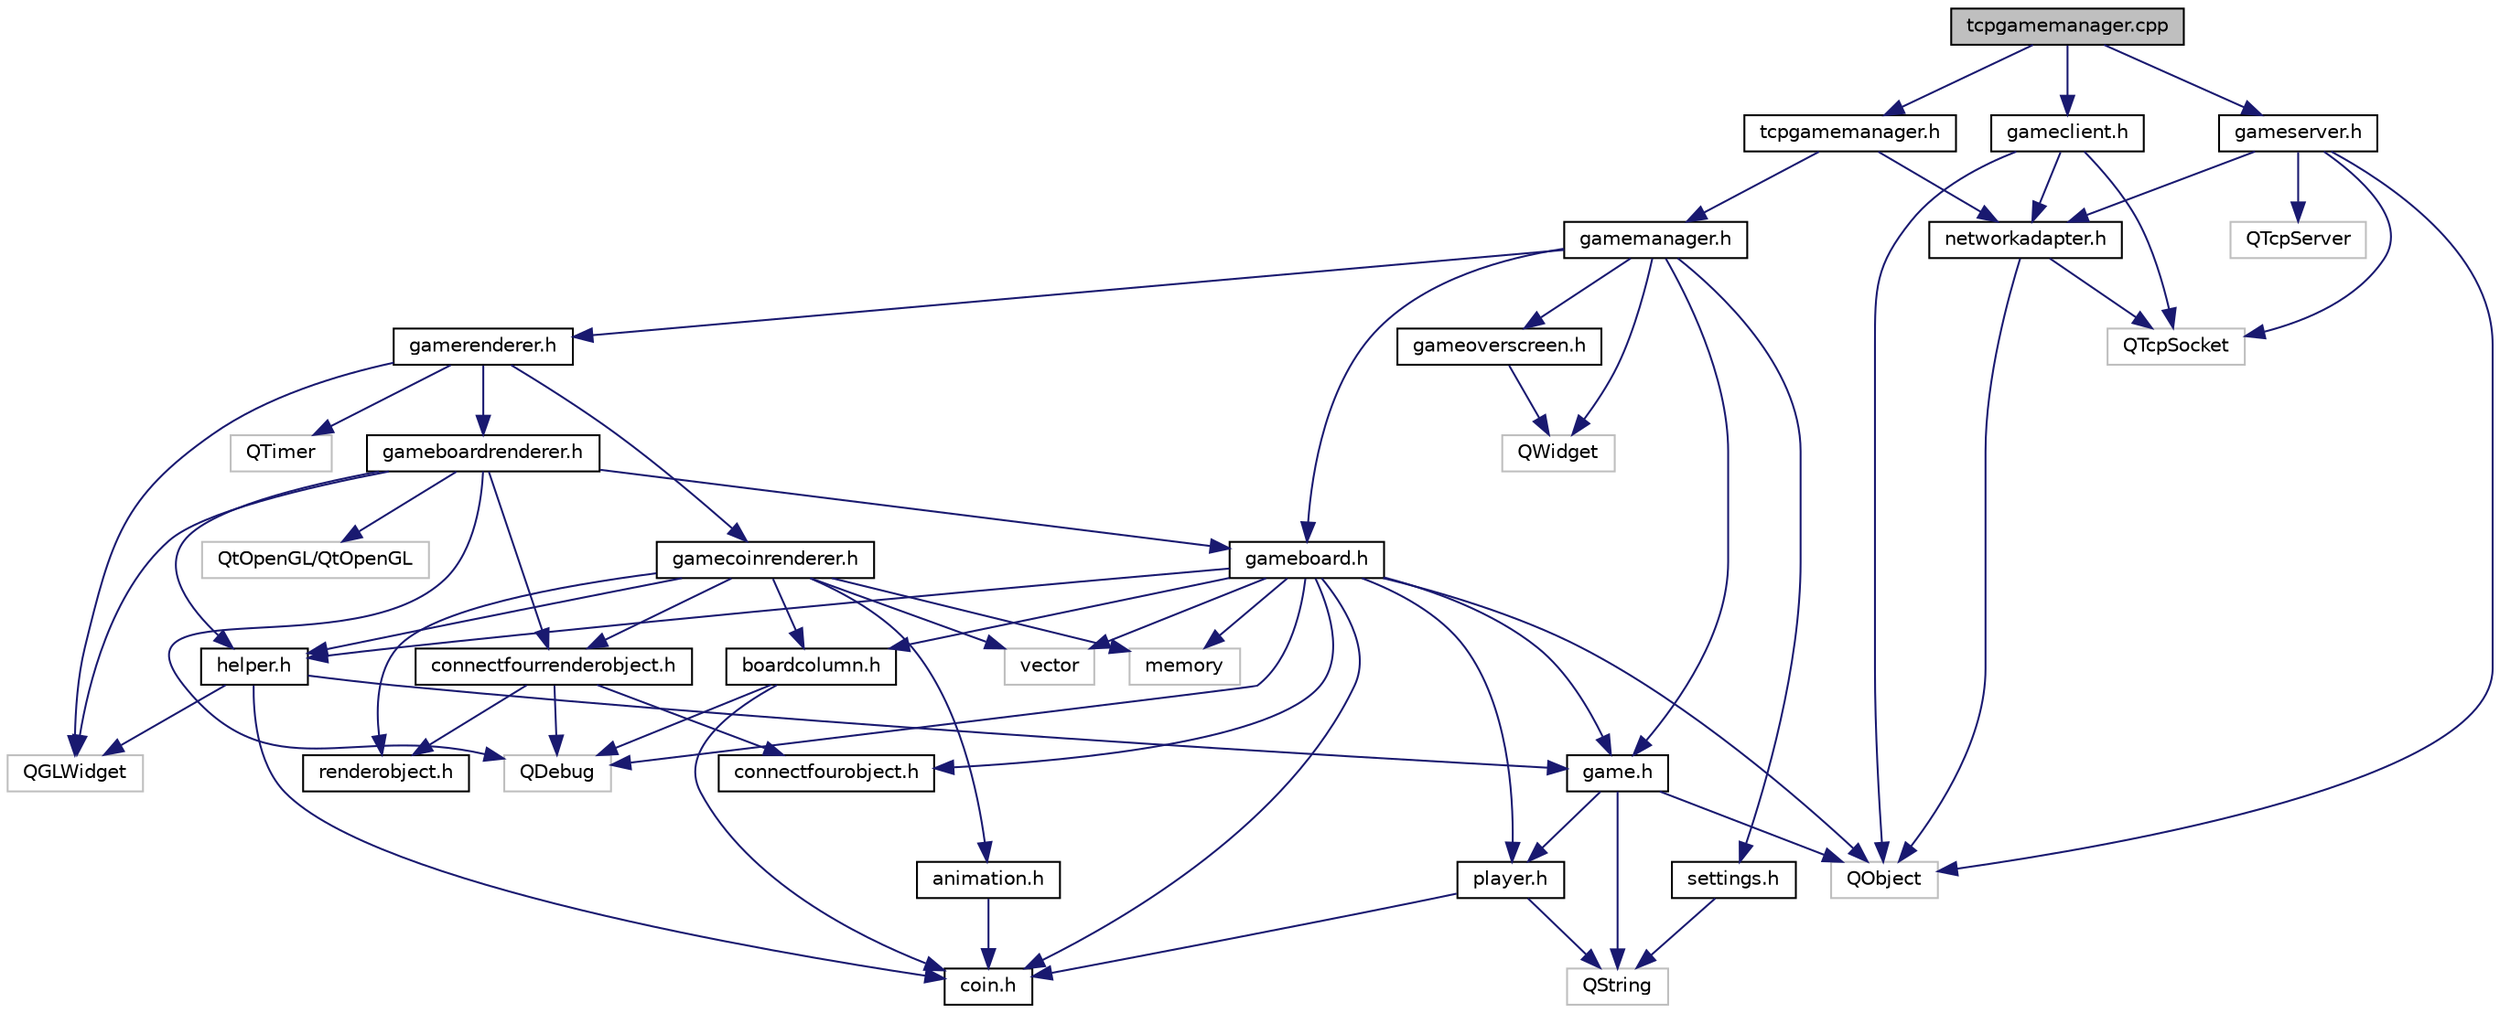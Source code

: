 digraph "tcpgamemanager.cpp"
{
  edge [fontname="Helvetica",fontsize="10",labelfontname="Helvetica",labelfontsize="10"];
  node [fontname="Helvetica",fontsize="10",shape=record];
  Node1 [label="tcpgamemanager.cpp",height=0.2,width=0.4,color="black", fillcolor="grey75", style="filled" fontcolor="black"];
  Node1 -> Node2 [color="midnightblue",fontsize="10",style="solid",fontname="Helvetica"];
  Node2 [label="tcpgamemanager.h",height=0.2,width=0.4,color="black", fillcolor="white", style="filled",URL="$tcpgamemanager_8h.html"];
  Node2 -> Node3 [color="midnightblue",fontsize="10",style="solid",fontname="Helvetica"];
  Node3 [label="gamemanager.h",height=0.2,width=0.4,color="black", fillcolor="white", style="filled",URL="$gamemanager_8h.html"];
  Node3 -> Node4 [color="midnightblue",fontsize="10",style="solid",fontname="Helvetica"];
  Node4 [label="QWidget",height=0.2,width=0.4,color="grey75", fillcolor="white", style="filled"];
  Node3 -> Node5 [color="midnightblue",fontsize="10",style="solid",fontname="Helvetica"];
  Node5 [label="game.h",height=0.2,width=0.4,color="black", fillcolor="white", style="filled",URL="$game_8h.html"];
  Node5 -> Node6 [color="midnightblue",fontsize="10",style="solid",fontname="Helvetica"];
  Node6 [label="QObject",height=0.2,width=0.4,color="grey75", fillcolor="white", style="filled"];
  Node5 -> Node7 [color="midnightblue",fontsize="10",style="solid",fontname="Helvetica"];
  Node7 [label="QString",height=0.2,width=0.4,color="grey75", fillcolor="white", style="filled"];
  Node5 -> Node8 [color="midnightblue",fontsize="10",style="solid",fontname="Helvetica"];
  Node8 [label="player.h",height=0.2,width=0.4,color="black", fillcolor="white", style="filled",URL="$player_8h.html"];
  Node8 -> Node7 [color="midnightblue",fontsize="10",style="solid",fontname="Helvetica"];
  Node8 -> Node9 [color="midnightblue",fontsize="10",style="solid",fontname="Helvetica"];
  Node9 [label="coin.h",height=0.2,width=0.4,color="black", fillcolor="white", style="filled",URL="$coin_8h.html"];
  Node3 -> Node10 [color="midnightblue",fontsize="10",style="solid",fontname="Helvetica"];
  Node10 [label="gameboard.h",height=0.2,width=0.4,color="black", fillcolor="white", style="filled",URL="$gameboard_8h.html"];
  Node10 -> Node11 [color="midnightblue",fontsize="10",style="solid",fontname="Helvetica"];
  Node11 [label="vector",height=0.2,width=0.4,color="grey75", fillcolor="white", style="filled"];
  Node10 -> Node12 [color="midnightblue",fontsize="10",style="solid",fontname="Helvetica"];
  Node12 [label="memory",height=0.2,width=0.4,color="grey75", fillcolor="white", style="filled"];
  Node10 -> Node6 [color="midnightblue",fontsize="10",style="solid",fontname="Helvetica"];
  Node10 -> Node13 [color="midnightblue",fontsize="10",style="solid",fontname="Helvetica"];
  Node13 [label="QDebug",height=0.2,width=0.4,color="grey75", fillcolor="white", style="filled"];
  Node10 -> Node9 [color="midnightblue",fontsize="10",style="solid",fontname="Helvetica"];
  Node10 -> Node5 [color="midnightblue",fontsize="10",style="solid",fontname="Helvetica"];
  Node10 -> Node14 [color="midnightblue",fontsize="10",style="solid",fontname="Helvetica"];
  Node14 [label="helper.h",height=0.2,width=0.4,color="black", fillcolor="white", style="filled",URL="$helper_8h.html"];
  Node14 -> Node15 [color="midnightblue",fontsize="10",style="solid",fontname="Helvetica"];
  Node15 [label="QGLWidget",height=0.2,width=0.4,color="grey75", fillcolor="white", style="filled"];
  Node14 -> Node9 [color="midnightblue",fontsize="10",style="solid",fontname="Helvetica"];
  Node14 -> Node5 [color="midnightblue",fontsize="10",style="solid",fontname="Helvetica"];
  Node10 -> Node16 [color="midnightblue",fontsize="10",style="solid",fontname="Helvetica"];
  Node16 [label="boardcolumn.h",height=0.2,width=0.4,color="black", fillcolor="white", style="filled",URL="$boardcolumn_8h.html"];
  Node16 -> Node13 [color="midnightblue",fontsize="10",style="solid",fontname="Helvetica"];
  Node16 -> Node9 [color="midnightblue",fontsize="10",style="solid",fontname="Helvetica"];
  Node10 -> Node17 [color="midnightblue",fontsize="10",style="solid",fontname="Helvetica"];
  Node17 [label="connectfourobject.h",height=0.2,width=0.4,color="black", fillcolor="white", style="filled",URL="$connectfourobject_8h.html"];
  Node10 -> Node8 [color="midnightblue",fontsize="10",style="solid",fontname="Helvetica"];
  Node3 -> Node18 [color="midnightblue",fontsize="10",style="solid",fontname="Helvetica"];
  Node18 [label="gamerenderer.h",height=0.2,width=0.4,color="black", fillcolor="white", style="filled",URL="$gamerenderer_8h.html"];
  Node18 -> Node15 [color="midnightblue",fontsize="10",style="solid",fontname="Helvetica"];
  Node18 -> Node19 [color="midnightblue",fontsize="10",style="solid",fontname="Helvetica"];
  Node19 [label="QTimer",height=0.2,width=0.4,color="grey75", fillcolor="white", style="filled"];
  Node18 -> Node20 [color="midnightblue",fontsize="10",style="solid",fontname="Helvetica"];
  Node20 [label="gameboardrenderer.h",height=0.2,width=0.4,color="black", fillcolor="white", style="filled",URL="$gameboardrenderer_8h.html"];
  Node20 -> Node15 [color="midnightblue",fontsize="10",style="solid",fontname="Helvetica"];
  Node20 -> Node21 [color="midnightblue",fontsize="10",style="solid",fontname="Helvetica"];
  Node21 [label="QtOpenGL/QtOpenGL",height=0.2,width=0.4,color="grey75", fillcolor="white", style="filled"];
  Node20 -> Node13 [color="midnightblue",fontsize="10",style="solid",fontname="Helvetica"];
  Node20 -> Node22 [color="midnightblue",fontsize="10",style="solid",fontname="Helvetica"];
  Node22 [label="connectfourrenderobject.h",height=0.2,width=0.4,color="black", fillcolor="white", style="filled",URL="$connectfourrenderobject_8h.html"];
  Node22 -> Node13 [color="midnightblue",fontsize="10",style="solid",fontname="Helvetica"];
  Node22 -> Node17 [color="midnightblue",fontsize="10",style="solid",fontname="Helvetica"];
  Node22 -> Node23 [color="midnightblue",fontsize="10",style="solid",fontname="Helvetica"];
  Node23 [label="renderobject.h",height=0.2,width=0.4,color="black", fillcolor="white", style="filled",URL="$renderobject_8h.html"];
  Node20 -> Node10 [color="midnightblue",fontsize="10",style="solid",fontname="Helvetica"];
  Node20 -> Node14 [color="midnightblue",fontsize="10",style="solid",fontname="Helvetica"];
  Node18 -> Node24 [color="midnightblue",fontsize="10",style="solid",fontname="Helvetica"];
  Node24 [label="gamecoinrenderer.h",height=0.2,width=0.4,color="black", fillcolor="white", style="filled",URL="$gamecoinrenderer_8h.html"];
  Node24 -> Node11 [color="midnightblue",fontsize="10",style="solid",fontname="Helvetica"];
  Node24 -> Node12 [color="midnightblue",fontsize="10",style="solid",fontname="Helvetica"];
  Node24 -> Node25 [color="midnightblue",fontsize="10",style="solid",fontname="Helvetica"];
  Node25 [label="animation.h",height=0.2,width=0.4,color="black", fillcolor="white", style="filled",URL="$animation_8h.html"];
  Node25 -> Node9 [color="midnightblue",fontsize="10",style="solid",fontname="Helvetica"];
  Node24 -> Node16 [color="midnightblue",fontsize="10",style="solid",fontname="Helvetica"];
  Node24 -> Node22 [color="midnightblue",fontsize="10",style="solid",fontname="Helvetica"];
  Node24 -> Node14 [color="midnightblue",fontsize="10",style="solid",fontname="Helvetica"];
  Node24 -> Node23 [color="midnightblue",fontsize="10",style="solid",fontname="Helvetica"];
  Node3 -> Node26 [color="midnightblue",fontsize="10",style="solid",fontname="Helvetica"];
  Node26 [label="gameoverscreen.h",height=0.2,width=0.4,color="black", fillcolor="white", style="filled",URL="$gameoverscreen_8h.html"];
  Node26 -> Node4 [color="midnightblue",fontsize="10",style="solid",fontname="Helvetica"];
  Node3 -> Node27 [color="midnightblue",fontsize="10",style="solid",fontname="Helvetica"];
  Node27 [label="settings.h",height=0.2,width=0.4,color="black", fillcolor="white", style="filled",URL="$settings_8h.html"];
  Node27 -> Node7 [color="midnightblue",fontsize="10",style="solid",fontname="Helvetica"];
  Node2 -> Node28 [color="midnightblue",fontsize="10",style="solid",fontname="Helvetica"];
  Node28 [label="networkadapter.h",height=0.2,width=0.4,color="black", fillcolor="white", style="filled",URL="$networkadapter_8h.html"];
  Node28 -> Node6 [color="midnightblue",fontsize="10",style="solid",fontname="Helvetica"];
  Node28 -> Node29 [color="midnightblue",fontsize="10",style="solid",fontname="Helvetica"];
  Node29 [label="QTcpSocket",height=0.2,width=0.4,color="grey75", fillcolor="white", style="filled"];
  Node1 -> Node30 [color="midnightblue",fontsize="10",style="solid",fontname="Helvetica"];
  Node30 [label="gameserver.h",height=0.2,width=0.4,color="black", fillcolor="white", style="filled",URL="$gameserver_8h.html"];
  Node30 -> Node6 [color="midnightblue",fontsize="10",style="solid",fontname="Helvetica"];
  Node30 -> Node31 [color="midnightblue",fontsize="10",style="solid",fontname="Helvetica"];
  Node31 [label="QTcpServer",height=0.2,width=0.4,color="grey75", fillcolor="white", style="filled"];
  Node30 -> Node29 [color="midnightblue",fontsize="10",style="solid",fontname="Helvetica"];
  Node30 -> Node28 [color="midnightblue",fontsize="10",style="solid",fontname="Helvetica"];
  Node1 -> Node32 [color="midnightblue",fontsize="10",style="solid",fontname="Helvetica"];
  Node32 [label="gameclient.h",height=0.2,width=0.4,color="black", fillcolor="white", style="filled",URL="$gameclient_8h.html"];
  Node32 -> Node6 [color="midnightblue",fontsize="10",style="solid",fontname="Helvetica"];
  Node32 -> Node29 [color="midnightblue",fontsize="10",style="solid",fontname="Helvetica"];
  Node32 -> Node28 [color="midnightblue",fontsize="10",style="solid",fontname="Helvetica"];
}
